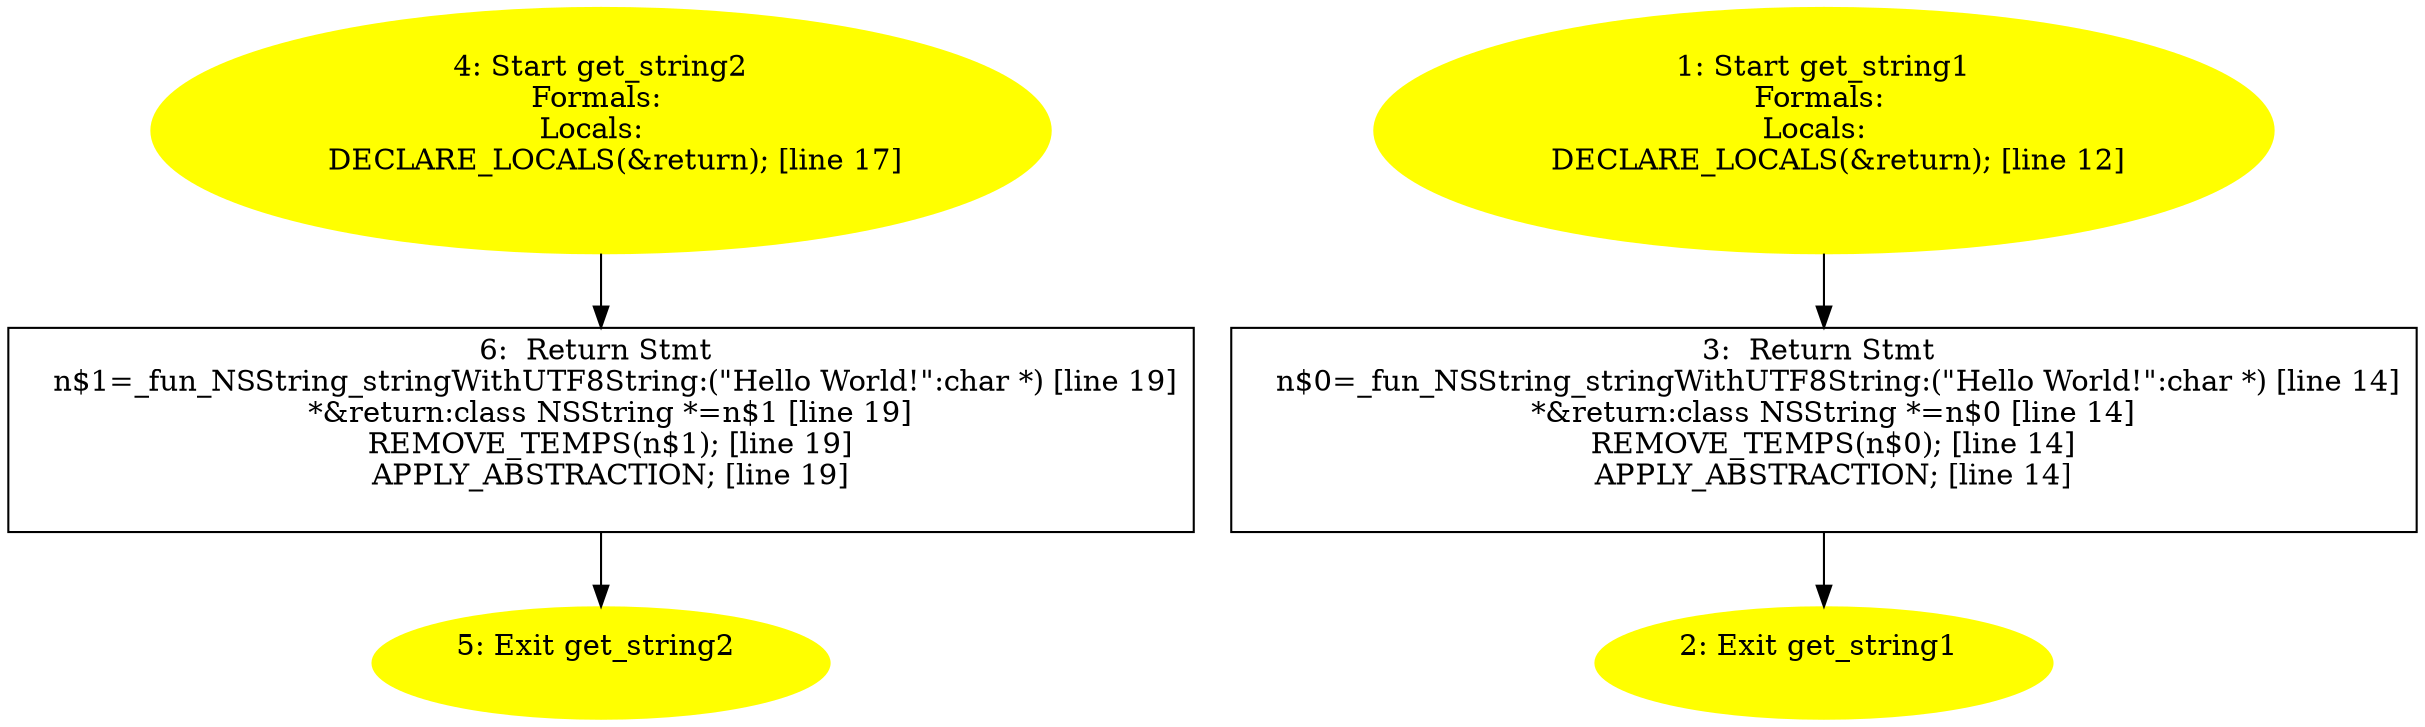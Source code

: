 digraph iCFG {
6 [label="6:  Return Stmt \n   n$1=_fun_NSString_stringWithUTF8String:(\"Hello World!\":char *) [line 19]\n  *&return:class NSString *=n$1 [line 19]\n  REMOVE_TEMPS(n$1); [line 19]\n  APPLY_ABSTRACTION; [line 19]\n " shape="box"]
	

	 6 -> 5 ;
5 [label="5: Exit get_string2 \n  " color=yellow style=filled]
	

4 [label="4: Start get_string2\nFormals: \nLocals:  \n   DECLARE_LOCALS(&return); [line 17]\n " color=yellow style=filled]
	

	 4 -> 6 ;
3 [label="3:  Return Stmt \n   n$0=_fun_NSString_stringWithUTF8String:(\"Hello World!\":char *) [line 14]\n  *&return:class NSString *=n$0 [line 14]\n  REMOVE_TEMPS(n$0); [line 14]\n  APPLY_ABSTRACTION; [line 14]\n " shape="box"]
	

	 3 -> 2 ;
2 [label="2: Exit get_string1 \n  " color=yellow style=filled]
	

1 [label="1: Start get_string1\nFormals: \nLocals:  \n   DECLARE_LOCALS(&return); [line 12]\n " color=yellow style=filled]
	

	 1 -> 3 ;
}
